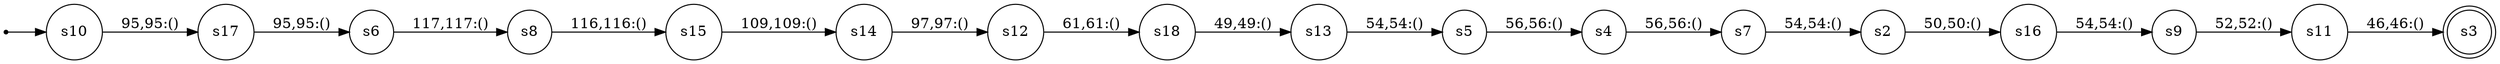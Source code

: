 
      digraph G {
        rankdir=LR;
        init [shape=point];
        node [shape = doublecircle];
        s3
        node [shape = circle];
        init -> s10;
        s18 -> s13 [label = "49,49:()"]
        s17 -> s6 [label = "95,95:()"]
        s16 -> s9 [label = "54,54:()"]
        s15 -> s14 [label = "109,109:()"]
        s14 -> s12 [label = "97,97:()"]
        s13 -> s5 [label = "54,54:()"]
        s12 -> s18 [label = "61,61:()"]
        s11 -> s3 [label = "46,46:()"]
        s10 -> s17 [label = "95,95:()"]
        s9 -> s11 [label = "52,52:()"]
        s8 -> s15 [label = "116,116:()"]
        s7 -> s2 [label = "54,54:()"]
        s6 -> s8 [label = "117,117:()"]
        s5 -> s4 [label = "56,56:()"]
        s4 -> s7 [label = "56,56:()"]
        s2 -> s16 [label = "50,50:()"]}